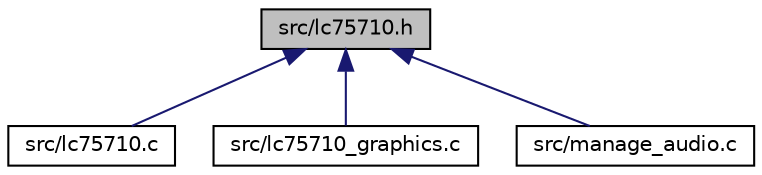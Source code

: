 digraph "src/lc75710.h"
{
  edge [fontname="Helvetica",fontsize="10",labelfontname="Helvetica",labelfontsize="10"];
  node [fontname="Helvetica",fontsize="10",shape=record];
  Node1 [label="src/lc75710.h",height=0.2,width=0.4,color="black", fillcolor="grey75", style="filled", fontcolor="black"];
  Node1 -> Node2 [dir="back",color="midnightblue",fontsize="10",style="solid",fontname="Helvetica"];
  Node2 [label="src/lc75710.c",height=0.2,width=0.4,color="black", fillcolor="white", style="filled",URL="$lc75710_8c.html",tooltip="Implementation of LC75710 driver functions. "];
  Node1 -> Node3 [dir="back",color="midnightblue",fontsize="10",style="solid",fontname="Helvetica"];
  Node3 [label="src/lc75710_graphics.c",height=0.2,width=0.4,color="black", fillcolor="white", style="filled",URL="$lc75710__graphics_8c.html",tooltip="Implementation of LC75710 graphics routines. "];
  Node1 -> Node4 [dir="back",color="midnightblue",fontsize="10",style="solid",fontname="Helvetica"];
  Node4 [label="src/manage_audio.c",height=0.2,width=0.4,color="black", fillcolor="white", style="filled",URL="$manage__audio_8c.html",tooltip="The main routines calling the logic functions. "];
}

